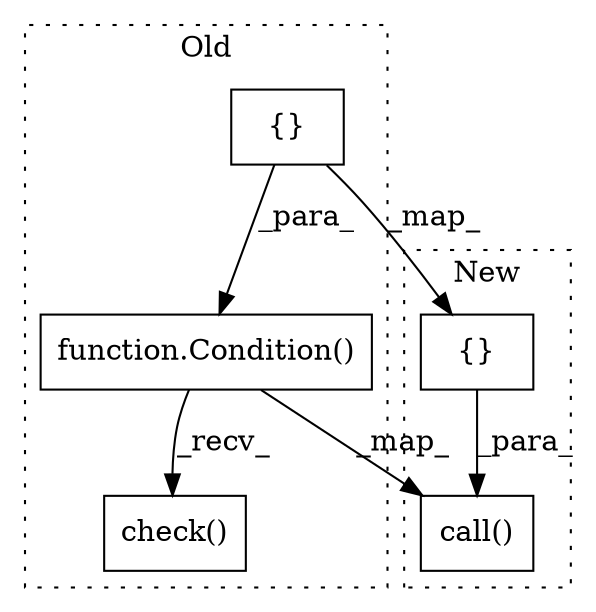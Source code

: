 digraph G {
subgraph cluster0 {
1 [label="function.Condition()" a="75" s="14472,14726" l="19,7" shape="box"];
3 [label="{}" a="59" s="14564,14715" l="14,0" shape="box"];
5 [label="check()" a="75" s="14472" l="269" shape="box"];
label = "Old";
style="dotted";
}
subgraph cluster1 {
2 [label="call()" a="75" s="13851,14096" l="21,7" shape="box"];
4 [label="{}" a="59" s="13934,14085" l="14,0" shape="box"];
label = "New";
style="dotted";
}
1 -> 2 [label="_map_"];
1 -> 5 [label="_recv_"];
3 -> 1 [label="_para_"];
3 -> 4 [label="_map_"];
4 -> 2 [label="_para_"];
}
